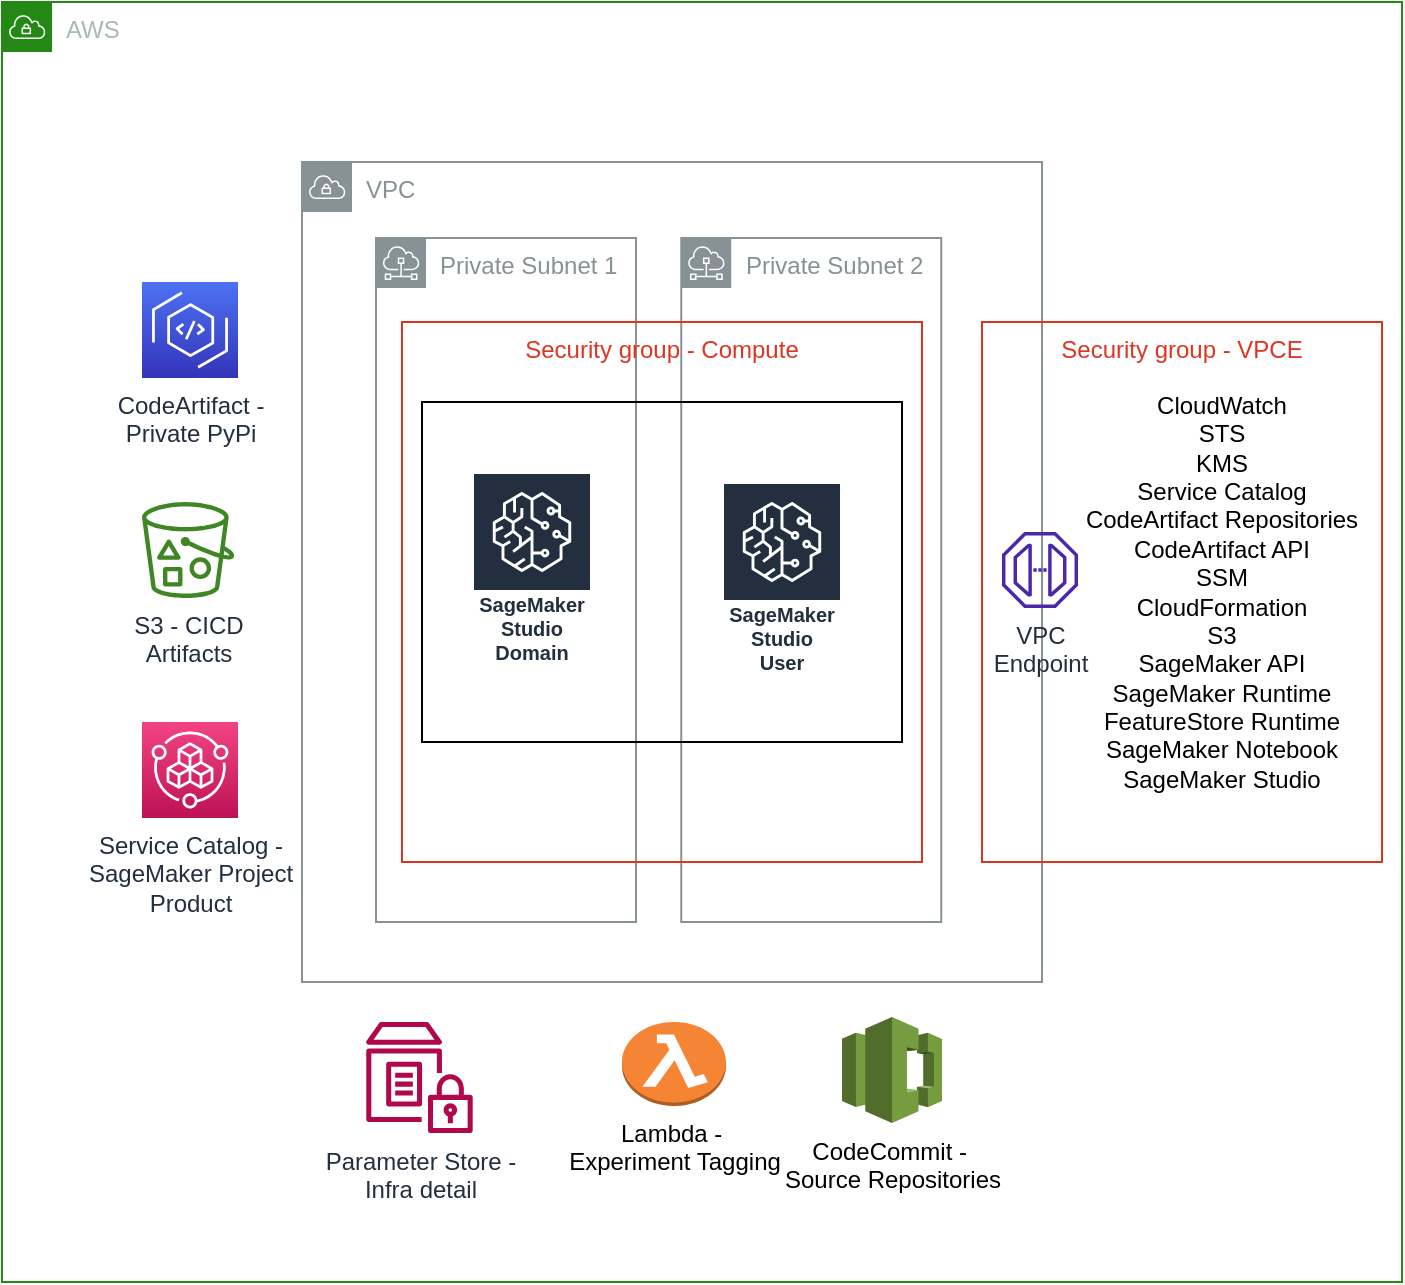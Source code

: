 <mxfile version="18.1.2" type="device"><diagram id="84pGDTa5IfHcKVX1Vs0G" name="Page-1"><mxGraphModel dx="1426" dy="737" grid="1" gridSize="10" guides="1" tooltips="1" connect="1" arrows="1" fold="1" page="1" pageScale="1" pageWidth="850" pageHeight="1100" math="0" shadow="0"><root><mxCell id="0"/><mxCell id="1" parent="0"/><mxCell id="NOCUlzXu_XHwneZKUxo2-30" value="Private Subnet 1" style="sketch=0;outlineConnect=0;gradientColor=none;html=1;whiteSpace=wrap;fontSize=12;fontStyle=0;shape=mxgraph.aws4.group;grIcon=mxgraph.aws4.group_subnet;strokeColor=#879196;fillColor=none;verticalAlign=top;align=left;spacingLeft=30;fontColor=#879196;dashed=0;" parent="1" vertex="1"><mxGeometry x="377" y="308" width="130" height="342" as="geometry"/></mxCell><mxCell id="NOCUlzXu_XHwneZKUxo2-31" value="Private Subnet 2" style="sketch=0;outlineConnect=0;gradientColor=none;html=1;whiteSpace=wrap;fontSize=12;fontStyle=0;shape=mxgraph.aws4.group;grIcon=mxgraph.aws4.group_subnet;strokeColor=#879196;fillColor=none;verticalAlign=top;align=left;spacingLeft=30;fontColor=#879196;dashed=0;" parent="1" vertex="1"><mxGeometry x="529.63" y="308" width="130" height="342" as="geometry"/></mxCell><mxCell id="NOCUlzXu_XHwneZKUxo2-1" value="VPC" style="sketch=0;outlineConnect=0;gradientColor=none;html=1;whiteSpace=wrap;fontSize=12;fontStyle=0;shape=mxgraph.aws4.group;grIcon=mxgraph.aws4.group_vpc;strokeColor=#879196;fillColor=none;verticalAlign=top;align=left;spacingLeft=30;fontColor=#879196;dashed=0;" parent="1" vertex="1"><mxGeometry x="340" y="270" width="370" height="410" as="geometry"/></mxCell><mxCell id="NOCUlzXu_XHwneZKUxo2-38" value="AWS" style="points=[[0,0],[0.25,0],[0.5,0],[0.75,0],[1,0],[1,0.25],[1,0.5],[1,0.75],[1,1],[0.75,1],[0.5,1],[0.25,1],[0,1],[0,0.75],[0,0.5],[0,0.25]];outlineConnect=0;gradientColor=none;html=1;whiteSpace=wrap;fontSize=12;fontStyle=0;container=1;pointerEvents=0;collapsible=0;recursiveResize=0;shape=mxgraph.aws4.group;grIcon=mxgraph.aws4.group_vpc;strokeColor=#248814;fillColor=none;verticalAlign=top;align=left;spacingLeft=30;fontColor=#AAB7B8;dashed=0;" parent="1" vertex="1"><mxGeometry x="190" y="190" width="700" height="640" as="geometry"/></mxCell><mxCell id="NOCUlzXu_XHwneZKUxo2-50" value="" style="rounded=0;whiteSpace=wrap;html=1;fillColor=none;" parent="NOCUlzXu_XHwneZKUxo2-38" vertex="1"><mxGeometry x="210" y="200" width="240" height="170" as="geometry"/></mxCell><mxCell id="NOCUlzXu_XHwneZKUxo2-24" value="CodeArtifact -&lt;br&gt;Private PyPi" style="sketch=0;points=[[0,0,0],[0.25,0,0],[0.5,0,0],[0.75,0,0],[1,0,0],[0,1,0],[0.25,1,0],[0.5,1,0],[0.75,1,0],[1,1,0],[0,0.25,0],[0,0.5,0],[0,0.75,0],[1,0.25,0],[1,0.5,0],[1,0.75,0]];outlineConnect=0;fontColor=#232F3E;gradientColor=#4D72F3;gradientDirection=north;fillColor=#3334B9;strokeColor=#ffffff;dashed=0;verticalLabelPosition=bottom;verticalAlign=top;align=center;html=1;fontSize=12;fontStyle=0;aspect=fixed;shape=mxgraph.aws4.resourceIcon;resIcon=mxgraph.aws4.codeartifact;" parent="NOCUlzXu_XHwneZKUxo2-38" vertex="1"><mxGeometry x="70" y="140" width="48" height="48" as="geometry"/></mxCell><mxCell id="NOCUlzXu_XHwneZKUxo2-3" value="S3 - CICD &lt;br&gt;Artifacts" style="sketch=0;outlineConnect=0;fontColor=#232F3E;gradientColor=none;fillColor=#3F8624;strokeColor=none;dashed=0;verticalLabelPosition=bottom;verticalAlign=top;align=center;html=1;fontSize=12;fontStyle=0;aspect=fixed;pointerEvents=1;shape=mxgraph.aws4.bucket_with_objects;" parent="NOCUlzXu_XHwneZKUxo2-38" vertex="1"><mxGeometry x="70" y="250" width="46.16" height="48" as="geometry"/></mxCell><mxCell id="NOCUlzXu_XHwneZKUxo2-23" value="Service Catalog -&lt;br&gt;SageMaker Project&lt;br&gt;Product" style="sketch=0;points=[[0,0,0],[0.25,0,0],[0.5,0,0],[0.75,0,0],[1,0,0],[0,1,0],[0.25,1,0],[0.5,1,0],[0.75,1,0],[1,1,0],[0,0.25,0],[0,0.5,0],[0,0.75,0],[1,0.25,0],[1,0.5,0],[1,0.75,0]];points=[[0,0,0],[0.25,0,0],[0.5,0,0],[0.75,0,0],[1,0,0],[0,1,0],[0.25,1,0],[0.5,1,0],[0.75,1,0],[1,1,0],[0,0.25,0],[0,0.5,0],[0,0.75,0],[1,0.25,0],[1,0.5,0],[1,0.75,0]];outlineConnect=0;fontColor=#232F3E;gradientColor=#F34482;gradientDirection=north;fillColor=#BC1356;strokeColor=#ffffff;dashed=0;verticalLabelPosition=bottom;verticalAlign=top;align=center;html=1;fontSize=12;fontStyle=0;aspect=fixed;shape=mxgraph.aws4.resourceIcon;resIcon=mxgraph.aws4.service_catalog;" parent="NOCUlzXu_XHwneZKUxo2-38" vertex="1"><mxGeometry x="70" y="360" width="48" height="48" as="geometry"/></mxCell><mxCell id="NOCUlzXu_XHwneZKUxo2-41" value="Lambda -&amp;nbsp;&lt;br&gt;Experiment Tagging" style="outlineConnect=0;dashed=0;verticalLabelPosition=bottom;verticalAlign=top;align=center;html=1;shape=mxgraph.aws3.lambda_function;fillColor=#F58534;gradientColor=none;" parent="NOCUlzXu_XHwneZKUxo2-38" vertex="1"><mxGeometry x="310" y="510" width="52" height="42" as="geometry"/></mxCell><mxCell id="NOCUlzXu_XHwneZKUxo2-42" value="CodeCommit -&amp;nbsp;&lt;br&gt;Source Repositories" style="outlineConnect=0;dashed=0;verticalLabelPosition=bottom;verticalAlign=top;align=center;html=1;shape=mxgraph.aws3.codecommit;fillColor=#759C3E;gradientColor=none;" parent="NOCUlzXu_XHwneZKUxo2-38" vertex="1"><mxGeometry x="420" y="507.5" width="50" height="53" as="geometry"/></mxCell><mxCell id="NOCUlzXu_XHwneZKUxo2-44" value="Security group - VPCE" style="fillColor=none;strokeColor=#DD3522;verticalAlign=top;fontStyle=0;fontColor=#DD3522;" parent="NOCUlzXu_XHwneZKUxo2-38" vertex="1"><mxGeometry x="490" y="160" width="200" height="270" as="geometry"/></mxCell><mxCell id="NOCUlzXu_XHwneZKUxo2-45" value="Security group - Compute" style="fillColor=none;strokeColor=#DD3522;verticalAlign=top;fontStyle=0;fontColor=#DD3522;" parent="NOCUlzXu_XHwneZKUxo2-38" vertex="1"><mxGeometry x="200" y="160" width="260" height="270" as="geometry"/></mxCell><mxCell id="NOCUlzXu_XHwneZKUxo2-48" value="SageMaker Studio Domain" style="sketch=0;outlineConnect=0;fontColor=#232F3E;gradientColor=none;strokeColor=#ffffff;fillColor=#232F3E;dashed=0;verticalLabelPosition=middle;verticalAlign=bottom;align=center;html=1;whiteSpace=wrap;fontSize=10;fontStyle=1;spacing=3;shape=mxgraph.aws4.productIcon;prIcon=mxgraph.aws4.sagemaker;" parent="NOCUlzXu_XHwneZKUxo2-38" vertex="1"><mxGeometry x="235" y="235" width="60" height="100" as="geometry"/></mxCell><mxCell id="NOCUlzXu_XHwneZKUxo2-49" value="SageMaker Studio User" style="sketch=0;outlineConnect=0;fontColor=#232F3E;gradientColor=none;strokeColor=#ffffff;fillColor=#232F3E;dashed=0;verticalLabelPosition=middle;verticalAlign=bottom;align=center;html=1;whiteSpace=wrap;fontSize=10;fontStyle=1;spacing=3;shape=mxgraph.aws4.productIcon;prIcon=mxgraph.aws4.sagemaker;" parent="NOCUlzXu_XHwneZKUxo2-38" vertex="1"><mxGeometry x="360" y="240" width="60" height="100" as="geometry"/></mxCell><mxCell id="AJ5Roc3k_go0ON-weNe9-1" value="Parameter Store -&lt;br&gt;Infra detail" style="sketch=0;outlineConnect=0;fontColor=#232F3E;gradientColor=none;fillColor=#B0084D;strokeColor=none;dashed=0;verticalLabelPosition=bottom;verticalAlign=top;align=center;html=1;fontSize=12;fontStyle=0;aspect=fixed;pointerEvents=1;shape=mxgraph.aws4.parameter_store;" vertex="1" parent="NOCUlzXu_XHwneZKUxo2-38"><mxGeometry x="182" y="510" width="53.36" height="55.5" as="geometry"/></mxCell><mxCell id="NOCUlzXu_XHwneZKUxo2-14" value="VPC&lt;br&gt;Endpoint" style="sketch=0;outlineConnect=0;fontColor=#232F3E;gradientColor=none;fillColor=#4D27AA;strokeColor=none;dashed=0;verticalLabelPosition=bottom;verticalAlign=top;align=center;html=1;fontSize=12;fontStyle=0;aspect=fixed;pointerEvents=1;shape=mxgraph.aws4.endpoint;" parent="1" vertex="1"><mxGeometry x="690" y="455" width="38" height="38" as="geometry"/></mxCell><mxCell id="NOCUlzXu_XHwneZKUxo2-37" value="CloudWatch&lt;br&gt;STS&lt;br&gt;KMS&lt;br&gt;Service Catalog&lt;br&gt;CodeArtifact Repositories&lt;br&gt;CodeArtifact API&lt;br&gt;SSM&lt;br&gt;CloudFormation&lt;br&gt;S3&lt;br&gt;SageMaker API&lt;br&gt;SageMaker Runtime&lt;br&gt;FeatureStore Runtime&lt;br&gt;SageMaker Notebook&lt;br&gt;SageMaker Studio" style="text;html=1;strokeColor=none;fillColor=none;align=center;verticalAlign=middle;whiteSpace=wrap;rounded=0;" parent="1" vertex="1"><mxGeometry x="720" y="470" width="160" height="30" as="geometry"/></mxCell></root></mxGraphModel></diagram></mxfile>